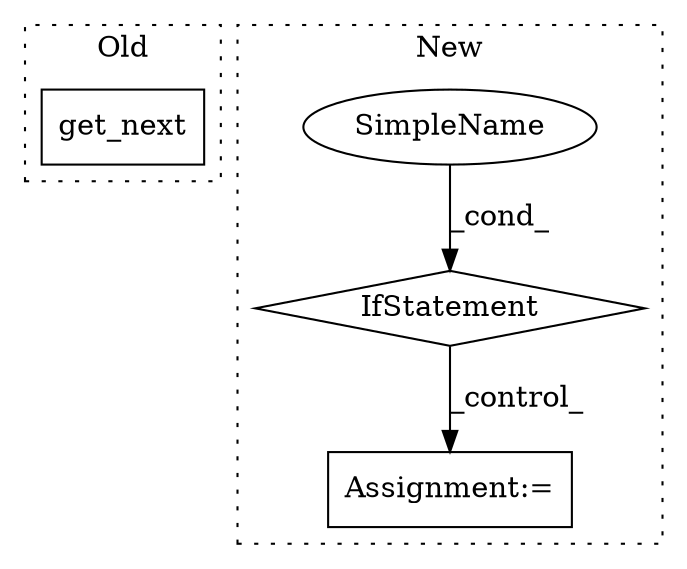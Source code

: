 digraph G {
subgraph cluster0 {
1 [label="get_next" a="32" s="14902" l="10" shape="box"];
label = "Old";
style="dotted";
}
subgraph cluster1 {
2 [label="IfStatement" a="25" s="13692,13729" l="4,2" shape="diamond"];
3 [label="Assignment:=" a="7" s="13833" l="1" shape="box"];
4 [label="SimpleName" a="42" s="" l="" shape="ellipse"];
label = "New";
style="dotted";
}
2 -> 3 [label="_control_"];
4 -> 2 [label="_cond_"];
}